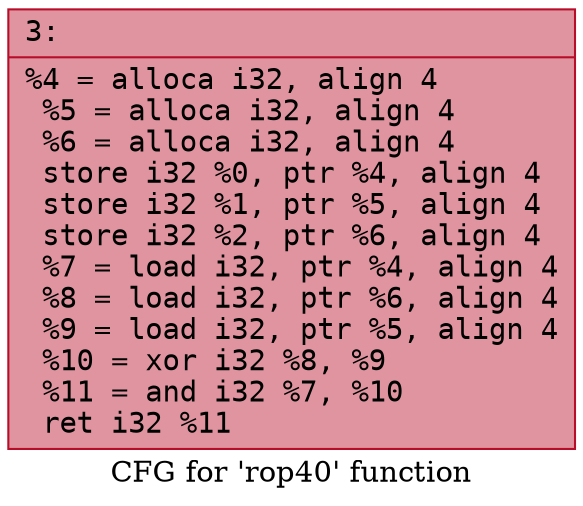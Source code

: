digraph "CFG for 'rop40' function" {
	label="CFG for 'rop40' function";

	Node0x6000015c6b20 [shape=record,color="#b70d28ff", style=filled, fillcolor="#b70d2870" fontname="Courier",label="{3:\l|  %4 = alloca i32, align 4\l  %5 = alloca i32, align 4\l  %6 = alloca i32, align 4\l  store i32 %0, ptr %4, align 4\l  store i32 %1, ptr %5, align 4\l  store i32 %2, ptr %6, align 4\l  %7 = load i32, ptr %4, align 4\l  %8 = load i32, ptr %6, align 4\l  %9 = load i32, ptr %5, align 4\l  %10 = xor i32 %8, %9\l  %11 = and i32 %7, %10\l  ret i32 %11\l}"];
}
